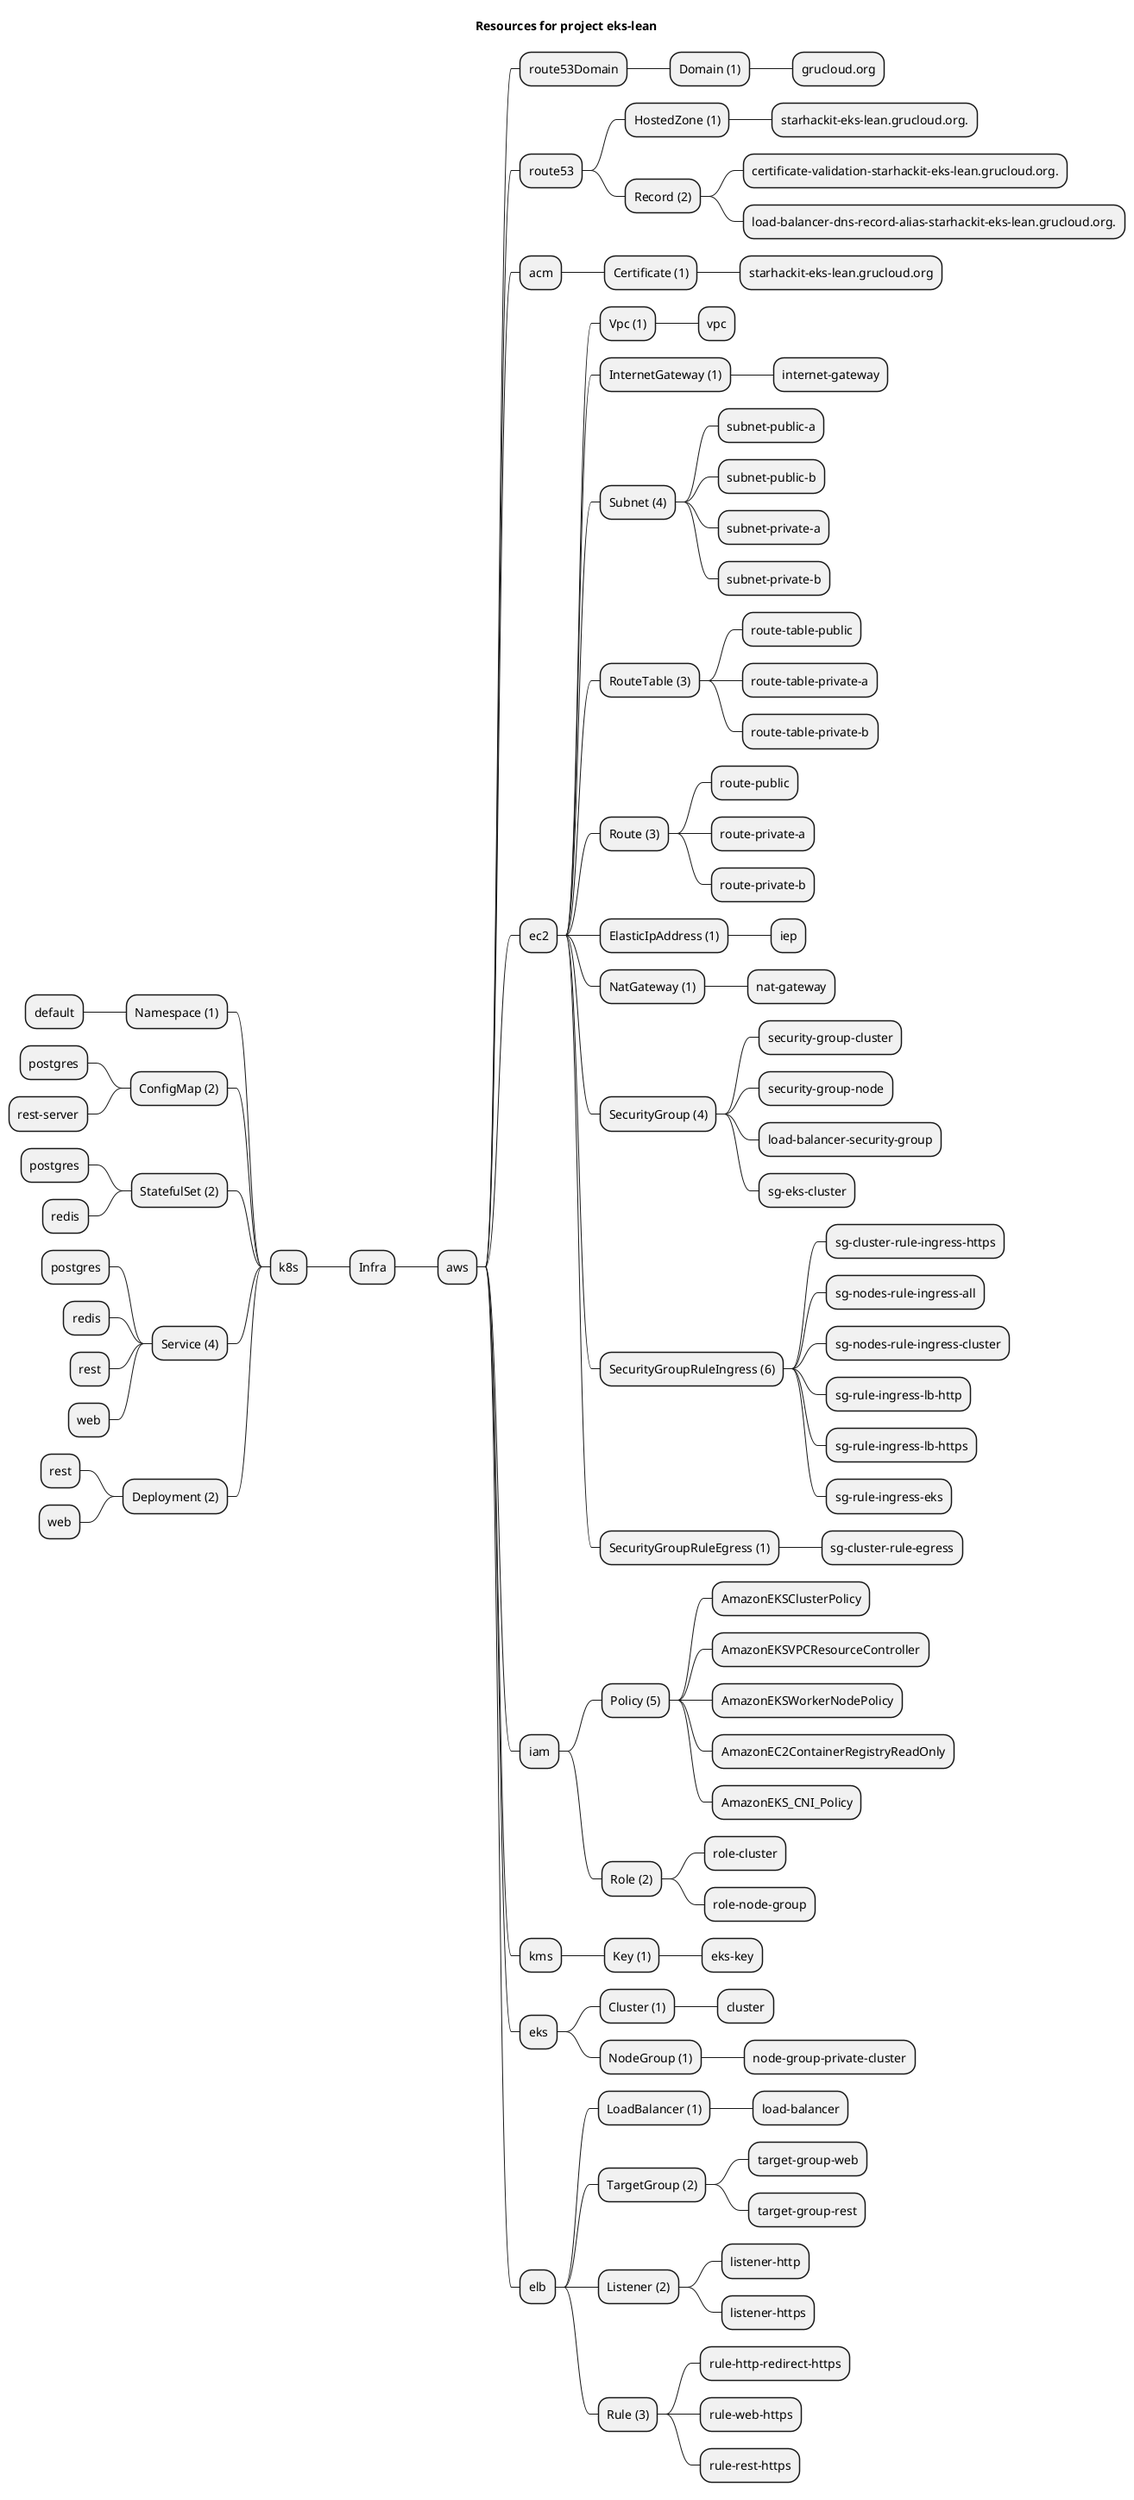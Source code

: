 @startmindmap
title Resources for project eks-lean
skinparam monochrome true
+ Infra
++ aws
+++ route53Domain
++++ Domain (1)
+++++ grucloud.org
+++ route53
++++ HostedZone (1)
+++++ starhackit-eks-lean.grucloud.org.
++++ Record (2)
+++++ certificate-validation-starhackit-eks-lean.grucloud.org.
+++++ load-balancer-dns-record-alias-starhackit-eks-lean.grucloud.org.
+++ acm
++++ Certificate (1)
+++++ starhackit-eks-lean.grucloud.org
+++ ec2
++++ Vpc (1)
+++++ vpc
++++ InternetGateway (1)
+++++ internet-gateway
++++ Subnet (4)
+++++ subnet-public-a
+++++ subnet-public-b
+++++ subnet-private-a
+++++ subnet-private-b
++++ RouteTable (3)
+++++ route-table-public
+++++ route-table-private-a
+++++ route-table-private-b
++++ Route (3)
+++++ route-public
+++++ route-private-a
+++++ route-private-b
++++ ElasticIpAddress (1)
+++++ iep
++++ NatGateway (1)
+++++ nat-gateway
++++ SecurityGroup (4)
+++++ security-group-cluster
+++++ security-group-node
+++++ load-balancer-security-group
+++++ sg-eks-cluster
++++ SecurityGroupRuleIngress (6)
+++++ sg-cluster-rule-ingress-https
+++++ sg-nodes-rule-ingress-all
+++++ sg-nodes-rule-ingress-cluster
+++++ sg-rule-ingress-lb-http
+++++ sg-rule-ingress-lb-https
+++++ sg-rule-ingress-eks
++++ SecurityGroupRuleEgress (1)
+++++ sg-cluster-rule-egress
+++ iam
++++ Policy (5)
+++++ AmazonEKSClusterPolicy
+++++ AmazonEKSVPCResourceController
+++++ AmazonEKSWorkerNodePolicy
+++++ AmazonEC2ContainerRegistryReadOnly
+++++ AmazonEKS_CNI_Policy
++++ Role (2)
+++++ role-cluster
+++++ role-node-group
+++ kms
++++ Key (1)
+++++ eks-key
+++ eks
++++ Cluster (1)
+++++ cluster
++++ NodeGroup (1)
+++++ node-group-private-cluster
+++ elb
++++ LoadBalancer (1)
+++++ load-balancer
++++ TargetGroup (2)
+++++ target-group-web
+++++ target-group-rest
++++ Listener (2)
+++++ listener-http
+++++ listener-https
++++ Rule (3)
+++++ rule-http-redirect-https
+++++ rule-web-https
+++++ rule-rest-https
-- k8s
--- Namespace (1)
---- default
--- ConfigMap (2)
---- postgres
---- rest-server
--- StatefulSet (2)
---- postgres
---- redis
--- Service (4)
---- postgres
---- redis
---- rest
---- web
--- Deployment (2)
---- rest
---- web
@endmindmap